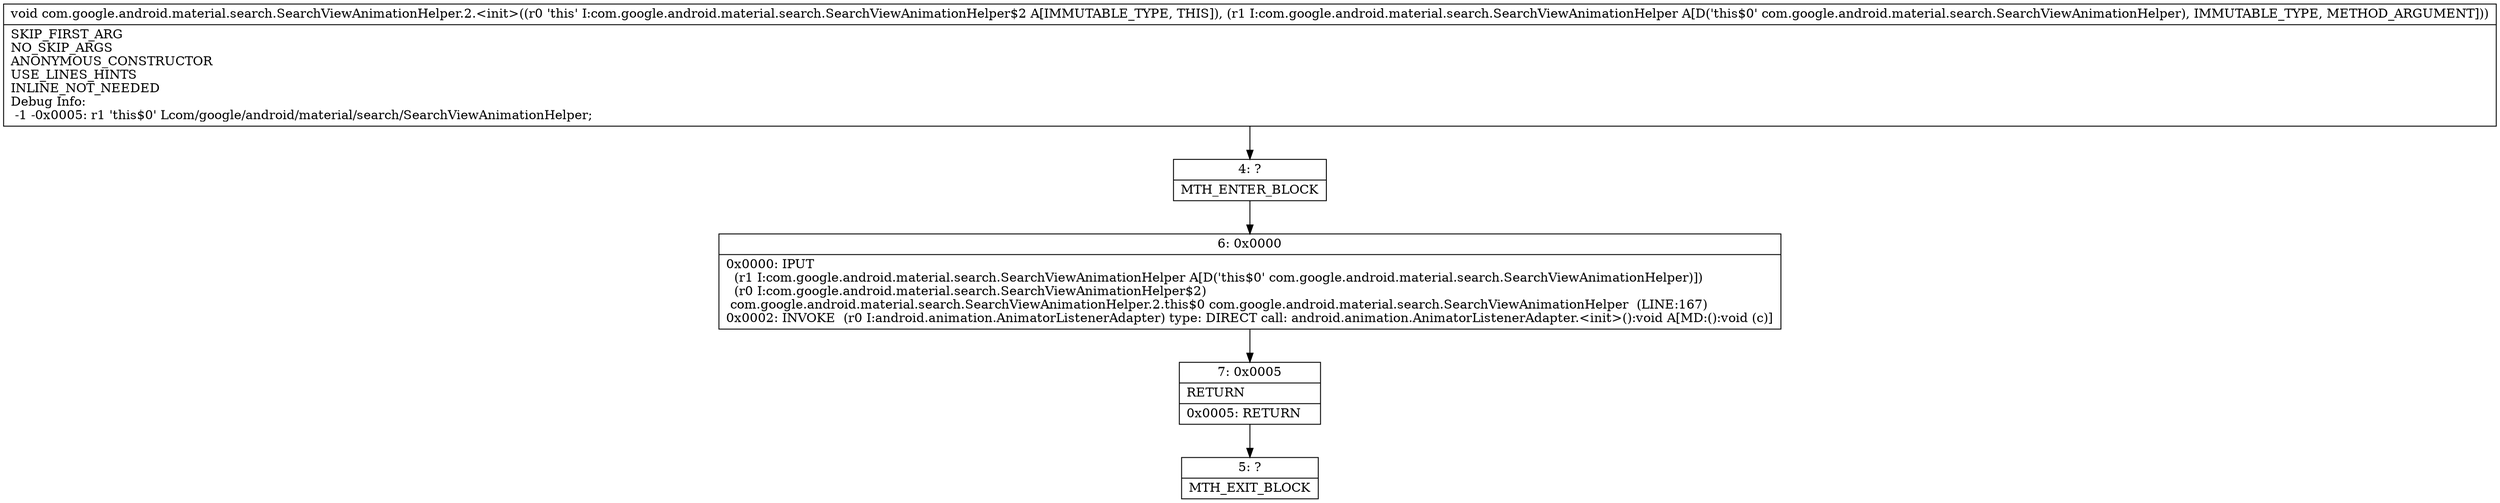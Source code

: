 digraph "CFG forcom.google.android.material.search.SearchViewAnimationHelper.2.\<init\>(Lcom\/google\/android\/material\/search\/SearchViewAnimationHelper;)V" {
Node_4 [shape=record,label="{4\:\ ?|MTH_ENTER_BLOCK\l}"];
Node_6 [shape=record,label="{6\:\ 0x0000|0x0000: IPUT  \l  (r1 I:com.google.android.material.search.SearchViewAnimationHelper A[D('this$0' com.google.android.material.search.SearchViewAnimationHelper)])\l  (r0 I:com.google.android.material.search.SearchViewAnimationHelper$2)\l com.google.android.material.search.SearchViewAnimationHelper.2.this$0 com.google.android.material.search.SearchViewAnimationHelper  (LINE:167)\l0x0002: INVOKE  (r0 I:android.animation.AnimatorListenerAdapter) type: DIRECT call: android.animation.AnimatorListenerAdapter.\<init\>():void A[MD:():void (c)]\l}"];
Node_7 [shape=record,label="{7\:\ 0x0005|RETURN\l|0x0005: RETURN   \l}"];
Node_5 [shape=record,label="{5\:\ ?|MTH_EXIT_BLOCK\l}"];
MethodNode[shape=record,label="{void com.google.android.material.search.SearchViewAnimationHelper.2.\<init\>((r0 'this' I:com.google.android.material.search.SearchViewAnimationHelper$2 A[IMMUTABLE_TYPE, THIS]), (r1 I:com.google.android.material.search.SearchViewAnimationHelper A[D('this$0' com.google.android.material.search.SearchViewAnimationHelper), IMMUTABLE_TYPE, METHOD_ARGUMENT]))  | SKIP_FIRST_ARG\lNO_SKIP_ARGS\lANONYMOUS_CONSTRUCTOR\lUSE_LINES_HINTS\lINLINE_NOT_NEEDED\lDebug Info:\l  \-1 \-0x0005: r1 'this$0' Lcom\/google\/android\/material\/search\/SearchViewAnimationHelper;\l}"];
MethodNode -> Node_4;Node_4 -> Node_6;
Node_6 -> Node_7;
Node_7 -> Node_5;
}

